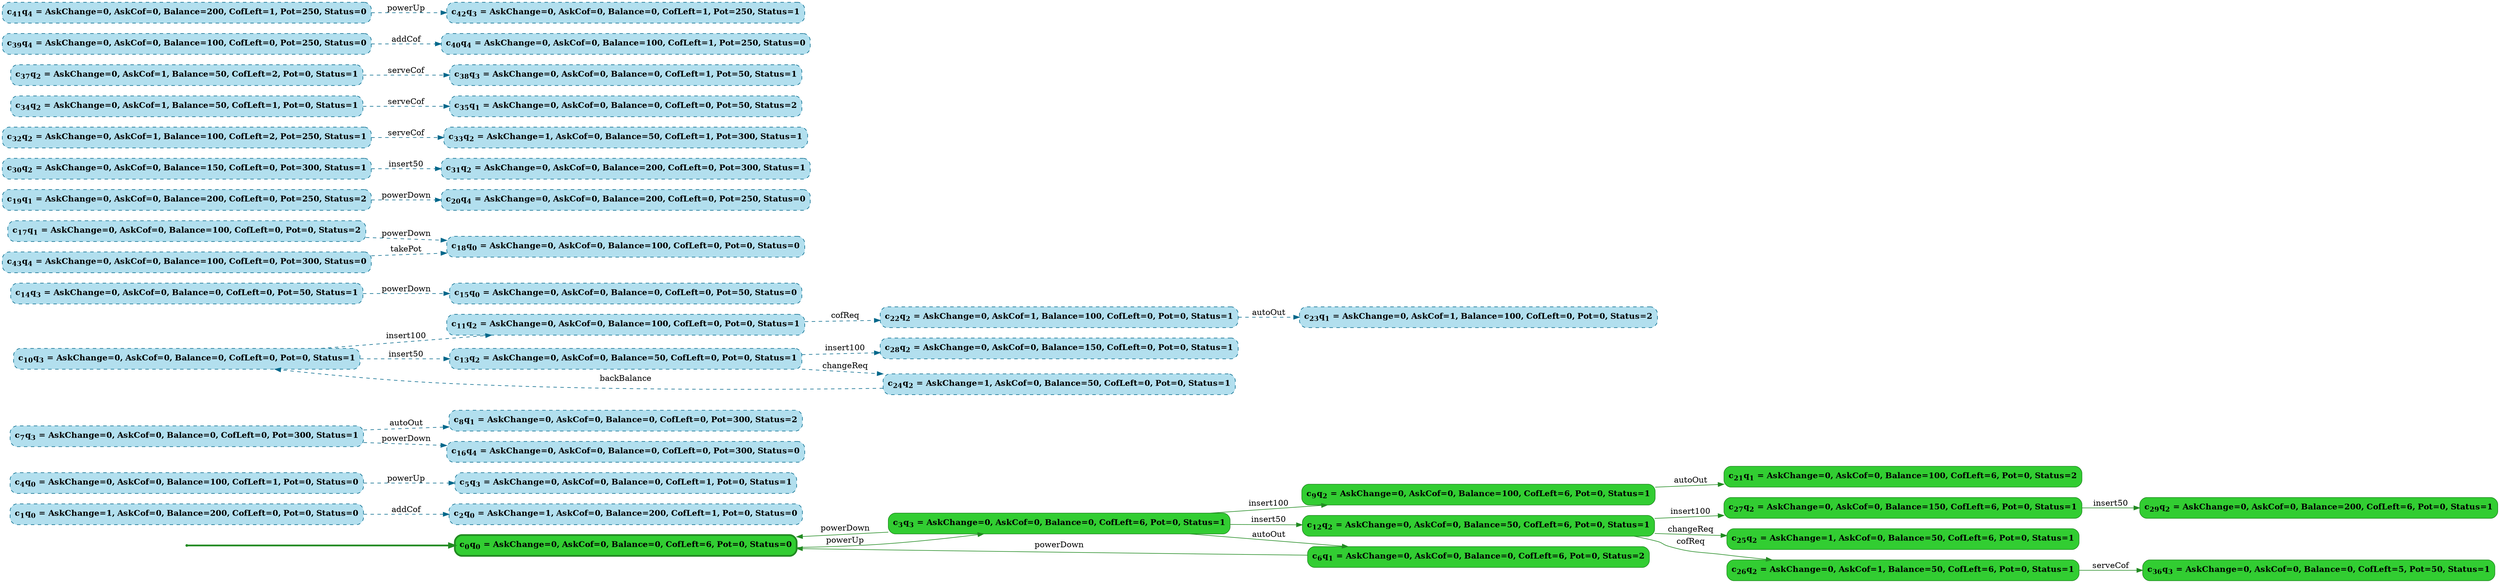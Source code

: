 digraph g {

	rankdir="LR"

	__invisible__[shape="point", color="forestgreen"]
	c0q0[label=<<b>c<sub>0</sub>q<sub>0</sub> = AskChange=0, AskCof=0, Balance=0, CofLeft=6, Pot=0, Status=0</b>>, shape="box", style="rounded, filled", fillcolor="limegreen", color="forestgreen", penwidth=3] // Initial
	c3q3[label=<<b>c<sub>3</sub>q<sub>3</sub> = AskChange=0, AskCof=0, Balance=0, CofLeft=6, Pot=0, Status=1</b>>, shape="box", style="rounded, filled", fillcolor="limegreen", color="forestgreen"]
	c6q1[label=<<b>c<sub>6</sub>q<sub>1</sub> = AskChange=0, AskCof=0, Balance=0, CofLeft=6, Pot=0, Status=2</b>>, shape="box", style="rounded, filled", fillcolor="limegreen", color="forestgreen"]
	c9q2[label=<<b>c<sub>9</sub>q<sub>2</sub> = AskChange=0, AskCof=0, Balance=100, CofLeft=6, Pot=0, Status=1</b>>, shape="box", style="rounded, filled", fillcolor="limegreen", color="forestgreen"]
	c21q1[label=<<b>c<sub>21</sub>q<sub>1</sub> = AskChange=0, AskCof=0, Balance=100, CofLeft=6, Pot=0, Status=2</b>>, shape="box", style="rounded, filled", fillcolor="limegreen", color="forestgreen"]
	c12q2[label=<<b>c<sub>12</sub>q<sub>2</sub> = AskChange=0, AskCof=0, Balance=50, CofLeft=6, Pot=0, Status=1</b>>, shape="box", style="rounded, filled", fillcolor="limegreen", color="forestgreen"]
	c25q2[label=<<b>c<sub>25</sub>q<sub>2</sub> = AskChange=1, AskCof=0, Balance=50, CofLeft=6, Pot=0, Status=1</b>>, shape="box", style="rounded, filled", fillcolor="limegreen", color="forestgreen"]
	c26q2[label=<<b>c<sub>26</sub>q<sub>2</sub> = AskChange=0, AskCof=1, Balance=50, CofLeft=6, Pot=0, Status=1</b>>, shape="box", style="rounded, filled", fillcolor="limegreen", color="forestgreen"]
	c36q3[label=<<b>c<sub>36</sub>q<sub>3</sub> = AskChange=0, AskCof=0, Balance=0, CofLeft=5, Pot=50, Status=1</b>>, shape="box", style="rounded, filled", fillcolor="limegreen", color="forestgreen"]
	c27q2[label=<<b>c<sub>27</sub>q<sub>2</sub> = AskChange=0, AskCof=0, Balance=150, CofLeft=6, Pot=0, Status=1</b>>, shape="box", style="rounded, filled", fillcolor="limegreen", color="forestgreen"]
	c29q2[label=<<b>c<sub>29</sub>q<sub>2</sub> = AskChange=0, AskCof=0, Balance=200, CofLeft=6, Pot=0, Status=1</b>>, shape="box", style="rounded, filled", fillcolor="limegreen", color="forestgreen"]
	c1q0[label=<<b>c<sub>1</sub>q<sub>0</sub> = AskChange=1, AskCof=0, Balance=200, CofLeft=0, Pot=0, Status=0</b>>, shape="box", style="rounded, filled, dashed", fillcolor="lightblue2", color="deepskyblue4"]
	c2q0[label=<<b>c<sub>2</sub>q<sub>0</sub> = AskChange=1, AskCof=0, Balance=200, CofLeft=1, Pot=0, Status=0</b>>, shape="box", style="rounded, filled, dashed", fillcolor="lightblue2", color="deepskyblue4"]
	c4q0[label=<<b>c<sub>4</sub>q<sub>0</sub> = AskChange=0, AskCof=0, Balance=100, CofLeft=1, Pot=0, Status=0</b>>, shape="box", style="rounded, filled, dashed", fillcolor="lightblue2", color="deepskyblue4"]
	c5q3[label=<<b>c<sub>5</sub>q<sub>3</sub> = AskChange=0, AskCof=0, Balance=0, CofLeft=1, Pot=0, Status=1</b>>, shape="box", style="rounded, filled, dashed", fillcolor="lightblue2", color="deepskyblue4"]
	c7q3[label=<<b>c<sub>7</sub>q<sub>3</sub> = AskChange=0, AskCof=0, Balance=0, CofLeft=0, Pot=300, Status=1</b>>, shape="box", style="rounded, filled, dashed", fillcolor="lightblue2", color="deepskyblue4"]
	c8q1[label=<<b>c<sub>8</sub>q<sub>1</sub> = AskChange=0, AskCof=0, Balance=0, CofLeft=0, Pot=300, Status=2</b>>, shape="box", style="rounded, filled, dashed", fillcolor="lightblue2", color="deepskyblue4"]
	c10q3[label=<<b>c<sub>10</sub>q<sub>3</sub> = AskChange=0, AskCof=0, Balance=0, CofLeft=0, Pot=0, Status=1</b>>, shape="box", style="rounded, filled, dashed", fillcolor="lightblue2", color="deepskyblue4"]
	c11q2[label=<<b>c<sub>11</sub>q<sub>2</sub> = AskChange=0, AskCof=0, Balance=100, CofLeft=0, Pot=0, Status=1</b>>, shape="box", style="rounded, filled, dashed", fillcolor="lightblue2", color="deepskyblue4"]
	c13q2[label=<<b>c<sub>13</sub>q<sub>2</sub> = AskChange=0, AskCof=0, Balance=50, CofLeft=0, Pot=0, Status=1</b>>, shape="box", style="rounded, filled, dashed", fillcolor="lightblue2", color="deepskyblue4"]
	c14q3[label=<<b>c<sub>14</sub>q<sub>3</sub> = AskChange=0, AskCof=0, Balance=0, CofLeft=0, Pot=50, Status=1</b>>, shape="box", style="rounded, filled, dashed", fillcolor="lightblue2", color="deepskyblue4"]
	c15q0[label=<<b>c<sub>15</sub>q<sub>0</sub> = AskChange=0, AskCof=0, Balance=0, CofLeft=0, Pot=50, Status=0</b>>, shape="box", style="rounded, filled, dashed", fillcolor="lightblue2", color="deepskyblue4"]
	c16q4[label=<<b>c<sub>16</sub>q<sub>4</sub> = AskChange=0, AskCof=0, Balance=0, CofLeft=0, Pot=300, Status=0</b>>, shape="box", style="rounded, filled, dashed", fillcolor="lightblue2", color="deepskyblue4"]
	c17q1[label=<<b>c<sub>17</sub>q<sub>1</sub> = AskChange=0, AskCof=0, Balance=100, CofLeft=0, Pot=0, Status=2</b>>, shape="box", style="rounded, filled, dashed", fillcolor="lightblue2", color="deepskyblue4"]
	c18q0[label=<<b>c<sub>18</sub>q<sub>0</sub> = AskChange=0, AskCof=0, Balance=100, CofLeft=0, Pot=0, Status=0</b>>, shape="box", style="rounded, filled, dashed", fillcolor="lightblue2", color="deepskyblue4"]
	c19q1[label=<<b>c<sub>19</sub>q<sub>1</sub> = AskChange=0, AskCof=0, Balance=200, CofLeft=0, Pot=250, Status=2</b>>, shape="box", style="rounded, filled, dashed", fillcolor="lightblue2", color="deepskyblue4"]
	c20q4[label=<<b>c<sub>20</sub>q<sub>4</sub> = AskChange=0, AskCof=0, Balance=200, CofLeft=0, Pot=250, Status=0</b>>, shape="box", style="rounded, filled, dashed", fillcolor="lightblue2", color="deepskyblue4"]
	c22q2[label=<<b>c<sub>22</sub>q<sub>2</sub> = AskChange=0, AskCof=1, Balance=100, CofLeft=0, Pot=0, Status=1</b>>, shape="box", style="rounded, filled, dashed", fillcolor="lightblue2", color="deepskyblue4"]
	c23q1[label=<<b>c<sub>23</sub>q<sub>1</sub> = AskChange=0, AskCof=1, Balance=100, CofLeft=0, Pot=0, Status=2</b>>, shape="box", style="rounded, filled, dashed", fillcolor="lightblue2", color="deepskyblue4"]
	c24q2[label=<<b>c<sub>24</sub>q<sub>2</sub> = AskChange=1, AskCof=0, Balance=50, CofLeft=0, Pot=0, Status=1</b>>, shape="box", style="rounded, filled, dashed", fillcolor="lightblue2", color="deepskyblue4"]
	c28q2[label=<<b>c<sub>28</sub>q<sub>2</sub> = AskChange=0, AskCof=0, Balance=150, CofLeft=0, Pot=0, Status=1</b>>, shape="box", style="rounded, filled, dashed", fillcolor="lightblue2", color="deepskyblue4"]
	c30q2[label=<<b>c<sub>30</sub>q<sub>2</sub> = AskChange=0, AskCof=0, Balance=150, CofLeft=0, Pot=300, Status=1</b>>, shape="box", style="rounded, filled, dashed", fillcolor="lightblue2", color="deepskyblue4"]
	c31q2[label=<<b>c<sub>31</sub>q<sub>2</sub> = AskChange=0, AskCof=0, Balance=200, CofLeft=0, Pot=300, Status=1</b>>, shape="box", style="rounded, filled, dashed", fillcolor="lightblue2", color="deepskyblue4"]
	c32q2[label=<<b>c<sub>32</sub>q<sub>2</sub> = AskChange=0, AskCof=1, Balance=100, CofLeft=2, Pot=250, Status=1</b>>, shape="box", style="rounded, filled, dashed", fillcolor="lightblue2", color="deepskyblue4"]
	c33q2[label=<<b>c<sub>33</sub>q<sub>2</sub> = AskChange=1, AskCof=0, Balance=50, CofLeft=1, Pot=300, Status=1</b>>, shape="box", style="rounded, filled, dashed", fillcolor="lightblue2", color="deepskyblue4"]
	c34q2[label=<<b>c<sub>34</sub>q<sub>2</sub> = AskChange=0, AskCof=1, Balance=50, CofLeft=1, Pot=0, Status=1</b>>, shape="box", style="rounded, filled, dashed", fillcolor="lightblue2", color="deepskyblue4"]
	c35q1[label=<<b>c<sub>35</sub>q<sub>1</sub> = AskChange=0, AskCof=0, Balance=0, CofLeft=0, Pot=50, Status=2</b>>, shape="box", style="rounded, filled, dashed", fillcolor="lightblue2", color="deepskyblue4"]
	c37q2[label=<<b>c<sub>37</sub>q<sub>2</sub> = AskChange=0, AskCof=1, Balance=50, CofLeft=2, Pot=0, Status=1</b>>, shape="box", style="rounded, filled, dashed", fillcolor="lightblue2", color="deepskyblue4"]
	c38q3[label=<<b>c<sub>38</sub>q<sub>3</sub> = AskChange=0, AskCof=0, Balance=0, CofLeft=1, Pot=50, Status=1</b>>, shape="box", style="rounded, filled, dashed", fillcolor="lightblue2", color="deepskyblue4"]
	c39q4[label=<<b>c<sub>39</sub>q<sub>4</sub> = AskChange=0, AskCof=0, Balance=100, CofLeft=0, Pot=250, Status=0</b>>, shape="box", style="rounded, filled, dashed", fillcolor="lightblue2", color="deepskyblue4"]
	c40q4[label=<<b>c<sub>40</sub>q<sub>4</sub> = AskChange=0, AskCof=0, Balance=100, CofLeft=1, Pot=250, Status=0</b>>, shape="box", style="rounded, filled, dashed", fillcolor="lightblue2", color="deepskyblue4"]
	c41q4[label=<<b>c<sub>41</sub>q<sub>4</sub> = AskChange=0, AskCof=0, Balance=200, CofLeft=1, Pot=250, Status=0</b>>, shape="box", style="rounded, filled, dashed", fillcolor="lightblue2", color="deepskyblue4"]
	c42q3[label=<<b>c<sub>42</sub>q<sub>3</sub> = AskChange=0, AskCof=0, Balance=0, CofLeft=1, Pot=250, Status=1</b>>, shape="box", style="rounded, filled, dashed", fillcolor="lightblue2", color="deepskyblue4"]
	c43q4[label=<<b>c<sub>43</sub>q<sub>4</sub> = AskChange=0, AskCof=0, Balance=100, CofLeft=0, Pot=300, Status=0</b>>, shape="box", style="rounded, filled, dashed", fillcolor="lightblue2", color="deepskyblue4"]

	__invisible__ -> c0q0[penwidth=3, color="forestgreen"]
	c0q0 -> c3q3[label=<powerUp>, color="forestgreen"]
	c3q3 -> c6q1[label=<autoOut>, color="forestgreen"]
	c6q1 -> c0q0[label=<powerDown>, color="forestgreen"]
	c3q3 -> c9q2[label=<insert100>, color="forestgreen"]
	c9q2 -> c21q1[label=<autoOut>, color="forestgreen"]
	c3q3 -> c12q2[label=<insert50>, color="forestgreen"]
	c12q2 -> c25q2[label=<changeReq>, color="forestgreen"]
	c12q2 -> c26q2[label=<cofReq>, color="forestgreen"]
	c26q2 -> c36q3[label=<serveCof>, color="forestgreen"]
	c12q2 -> c27q2[label=<insert100>, color="forestgreen"]
	c27q2 -> c29q2[label=<insert50>, color="forestgreen"]
	c3q3 -> c0q0[label=<powerDown>, color="forestgreen"]
	c1q0 -> c2q0[label=<addCof>, color="deepskyblue4", style="dashed"]
	c4q0 -> c5q3[label=<powerUp>, color="deepskyblue4", style="dashed"]
	c7q3 -> c8q1[label=<autoOut>, color="deepskyblue4", style="dashed"]
	c10q3 -> c11q2[label=<insert100>, color="deepskyblue4", style="dashed"]
	c10q3 -> c13q2[label=<insert50>, color="deepskyblue4", style="dashed"]
	c14q3 -> c15q0[label=<powerDown>, color="deepskyblue4", style="dashed"]
	c7q3 -> c16q4[label=<powerDown>, color="deepskyblue4", style="dashed"]
	c17q1 -> c18q0[label=<powerDown>, color="deepskyblue4", style="dashed"]
	c19q1 -> c20q4[label=<powerDown>, color="deepskyblue4", style="dashed"]
	c22q2 -> c23q1[label=<autoOut>, color="deepskyblue4", style="dashed"]
	c24q2 -> c10q3[label=<backBalance>, color="deepskyblue4", style="dashed"]
	c13q2 -> c24q2[label=<changeReq>, color="deepskyblue4", style="dashed"]
	c11q2 -> c22q2[label=<cofReq>, color="deepskyblue4", style="dashed"]
	c13q2 -> c28q2[label=<insert100>, color="deepskyblue4", style="dashed"]
	c30q2 -> c31q2[label=<insert50>, color="deepskyblue4", style="dashed"]
	c32q2 -> c33q2[label=<serveCof>, color="deepskyblue4", style="dashed"]
	c34q2 -> c35q1[label=<serveCof>, color="deepskyblue4", style="dashed"]
	c37q2 -> c38q3[label=<serveCof>, color="deepskyblue4", style="dashed"]
	c39q4 -> c40q4[label=<addCof>, color="deepskyblue4", style="dashed"]
	c41q4 -> c42q3[label=<powerUp>, color="deepskyblue4", style="dashed"]
	c43q4 -> c18q0[label=<takePot>, color="deepskyblue4", style="dashed"]

}
